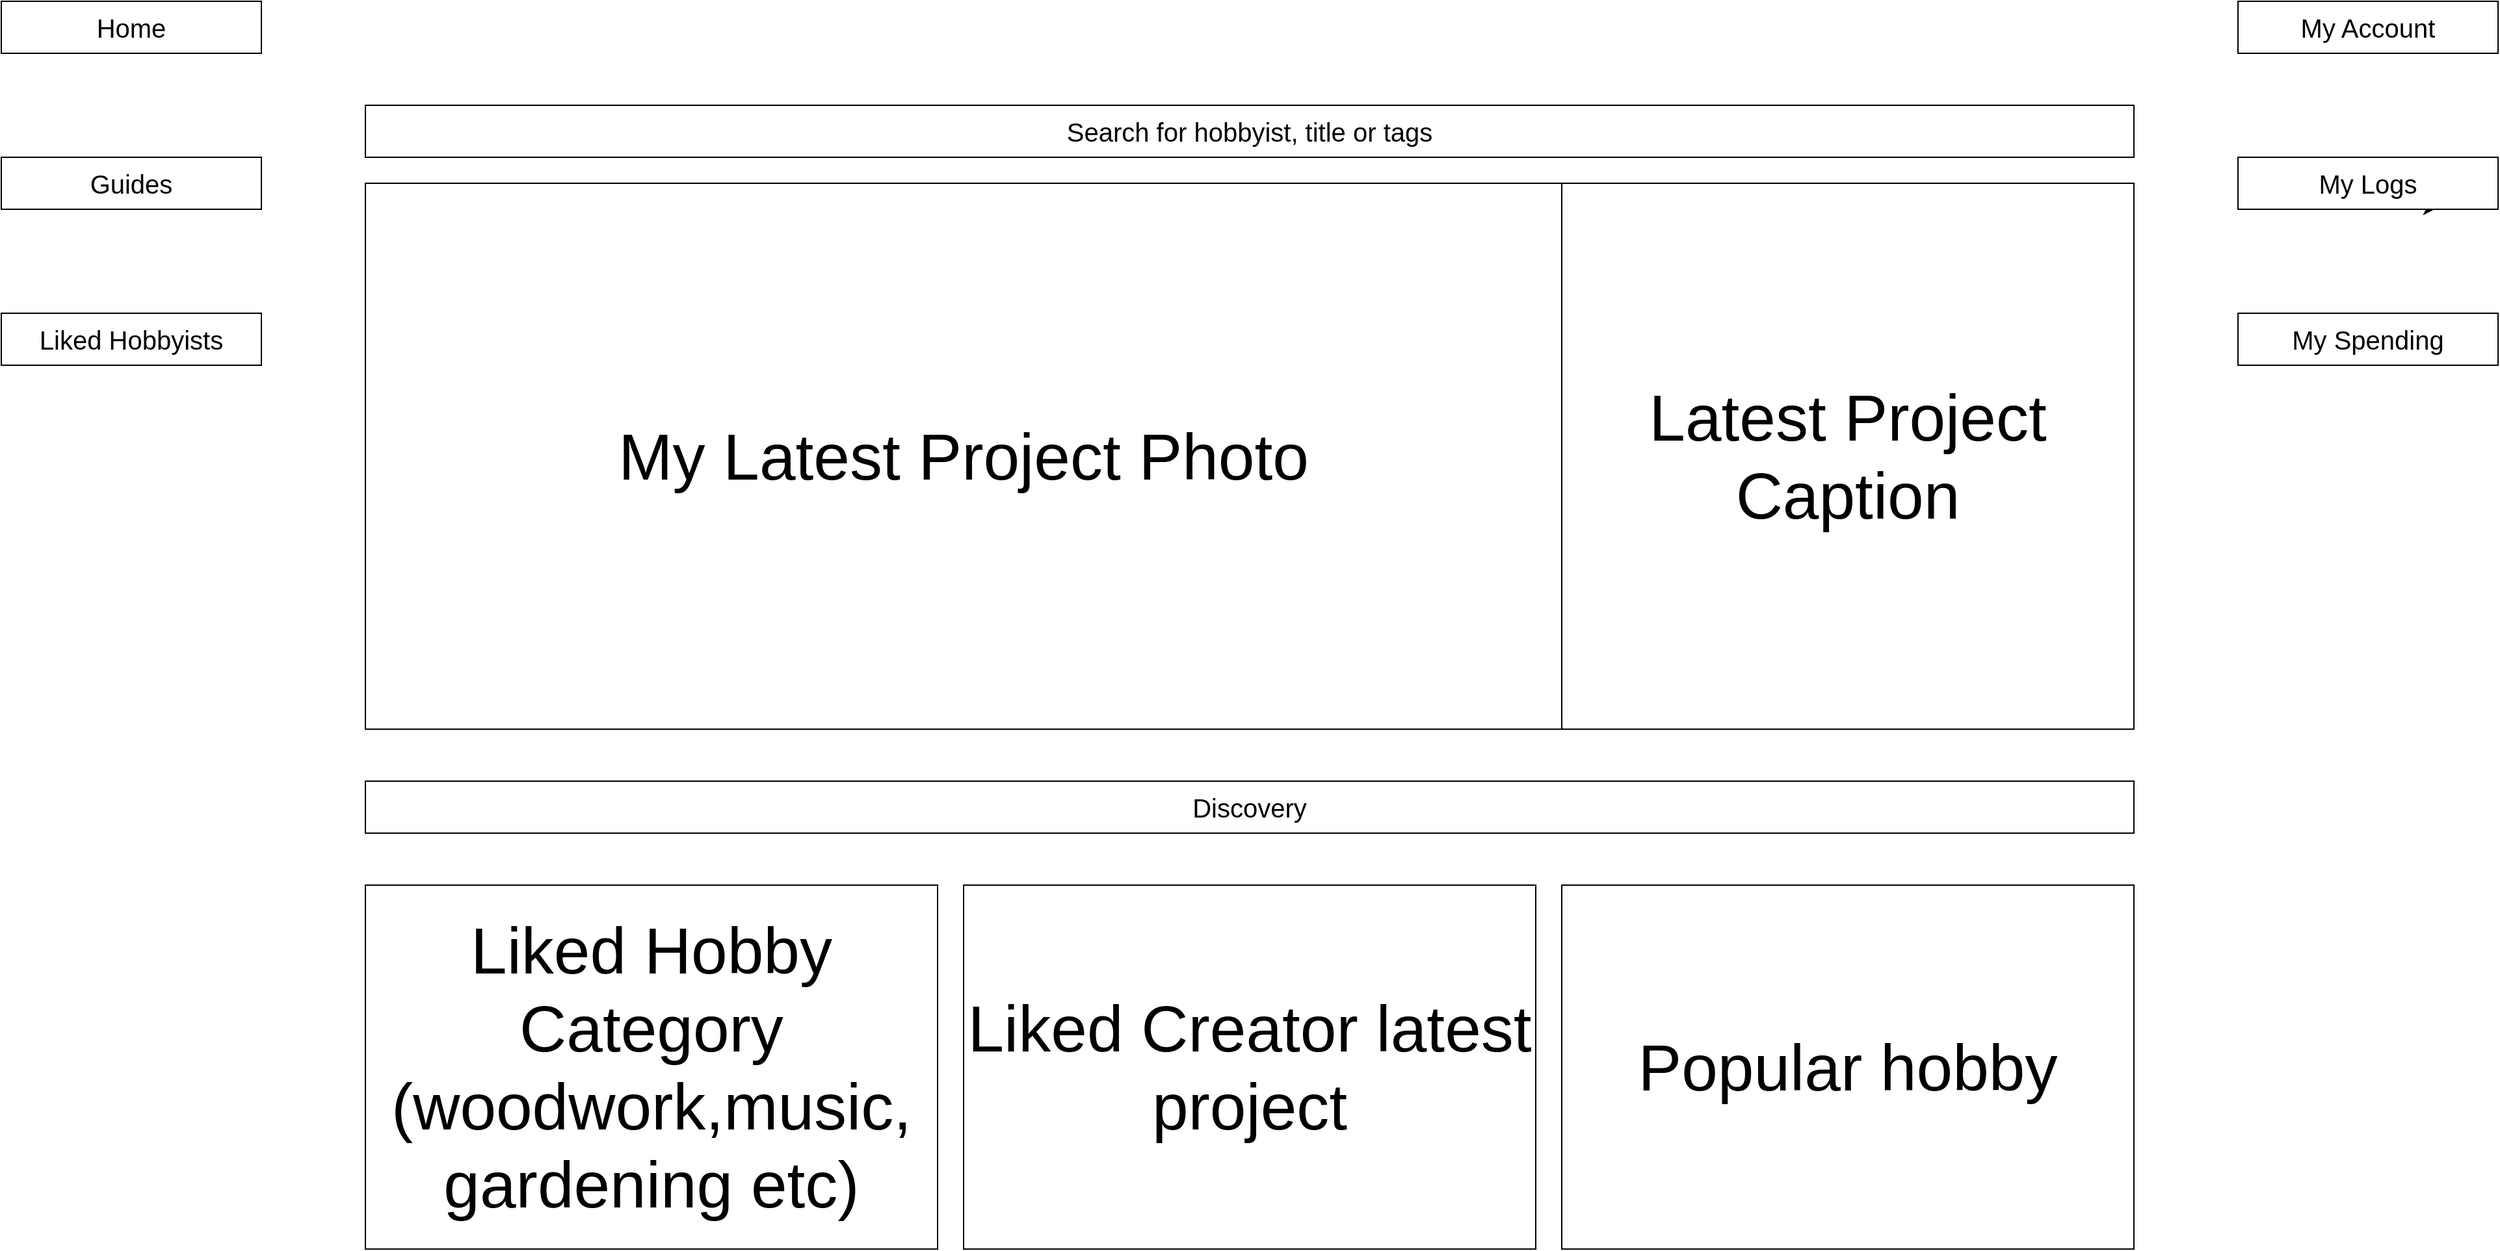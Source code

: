<mxfile version="24.7.8">
  <diagram name="Page-1" id="sbVSTHeEc8Khvn0jCTg0">
    <mxGraphModel dx="2333" dy="1176" grid="1" gridSize="10" guides="1" tooltips="1" connect="1" arrows="1" fold="1" page="1" pageScale="1" pageWidth="1920" pageHeight="1080" math="0" shadow="0">
      <root>
        <mxCell id="0" />
        <mxCell id="1" parent="0" />
        <mxCell id="GmCFZUTFq7YRnxrkvhaL-1" value="&lt;font style=&quot;font-size: 20px;&quot;&gt;Home&lt;/font&gt;" style="rounded=0;whiteSpace=wrap;html=1;" vertex="1" parent="1">
          <mxGeometry width="200" height="40" as="geometry" />
        </mxCell>
        <mxCell id="GmCFZUTFq7YRnxrkvhaL-2" value="&lt;font style=&quot;font-size: 20px;&quot;&gt;My Account&lt;/font&gt;" style="rounded=0;whiteSpace=wrap;html=1;" vertex="1" parent="1">
          <mxGeometry x="1720" width="200" height="40" as="geometry" />
        </mxCell>
        <mxCell id="GmCFZUTFq7YRnxrkvhaL-3" value="&lt;font style=&quot;font-size: 50px;&quot;&gt;My Latest Project Photo&lt;/font&gt;" style="rounded=0;whiteSpace=wrap;html=1;" vertex="1" parent="1">
          <mxGeometry x="280" y="140" width="920" height="420" as="geometry" />
        </mxCell>
        <mxCell id="GmCFZUTFq7YRnxrkvhaL-5" value="&lt;font style=&quot;font-size: 50px;&quot;&gt;Latest Project Caption&lt;/font&gt;" style="rounded=0;whiteSpace=wrap;html=1;" vertex="1" parent="1">
          <mxGeometry x="1200" y="140" width="440" height="420" as="geometry" />
        </mxCell>
        <mxCell id="GmCFZUTFq7YRnxrkvhaL-6" value="&lt;font style=&quot;font-size: 20px;&quot;&gt;Search for hobbyist, title or tags&lt;/font&gt;" style="rounded=0;whiteSpace=wrap;html=1;" vertex="1" parent="1">
          <mxGeometry x="280" y="80" width="1360" height="40" as="geometry" />
        </mxCell>
        <mxCell id="GmCFZUTFq7YRnxrkvhaL-15" style="edgeStyle=orthogonalEdgeStyle;rounded=0;orthogonalLoop=1;jettySize=auto;html=1;exitX=0.75;exitY=1;exitDx=0;exitDy=0;" edge="1" parent="1" source="GmCFZUTFq7YRnxrkvhaL-7">
          <mxGeometry relative="1" as="geometry">
            <mxPoint x="1871.429" y="160.0" as="targetPoint" />
          </mxGeometry>
        </mxCell>
        <mxCell id="GmCFZUTFq7YRnxrkvhaL-7" value="&lt;font style=&quot;font-size: 20px;&quot;&gt;My Logs&lt;/font&gt;" style="rounded=0;whiteSpace=wrap;html=1;" vertex="1" parent="1">
          <mxGeometry x="1720" y="120" width="200" height="40" as="geometry" />
        </mxCell>
        <mxCell id="GmCFZUTFq7YRnxrkvhaL-8" value="&lt;font style=&quot;font-size: 20px;&quot;&gt;My Spending&lt;/font&gt;" style="rounded=0;whiteSpace=wrap;html=1;" vertex="1" parent="1">
          <mxGeometry x="1720" y="240" width="200" height="40" as="geometry" />
        </mxCell>
        <mxCell id="GmCFZUTFq7YRnxrkvhaL-9" value="&lt;span style=&quot;font-size: 20px;&quot;&gt;Guides&lt;/span&gt;" style="rounded=0;whiteSpace=wrap;html=1;" vertex="1" parent="1">
          <mxGeometry y="120" width="200" height="40" as="geometry" />
        </mxCell>
        <mxCell id="GmCFZUTFq7YRnxrkvhaL-10" value="&lt;span style=&quot;font-size: 20px;&quot;&gt;Liked Hobbyists&lt;/span&gt;" style="rounded=0;whiteSpace=wrap;html=1;" vertex="1" parent="1">
          <mxGeometry y="240" width="200" height="40" as="geometry" />
        </mxCell>
        <mxCell id="GmCFZUTFq7YRnxrkvhaL-11" value="&lt;span style=&quot;font-size: 20px;&quot;&gt;Discovery&lt;/span&gt;" style="rounded=0;whiteSpace=wrap;html=1;" vertex="1" parent="1">
          <mxGeometry x="280" y="600" width="1360" height="40" as="geometry" />
        </mxCell>
        <mxCell id="GmCFZUTFq7YRnxrkvhaL-12" value="&lt;span style=&quot;font-size: 50px;&quot;&gt;Liked Hobby Category (woodwork,music, gardening etc)&lt;/span&gt;" style="rounded=0;whiteSpace=wrap;html=1;" vertex="1" parent="1">
          <mxGeometry x="280" y="680" width="440" height="280" as="geometry" />
        </mxCell>
        <mxCell id="GmCFZUTFq7YRnxrkvhaL-13" value="&lt;span style=&quot;font-size: 50px;&quot;&gt;Liked Creator latest project&lt;/span&gt;" style="rounded=0;whiteSpace=wrap;html=1;" vertex="1" parent="1">
          <mxGeometry x="740" y="680" width="440" height="280" as="geometry" />
        </mxCell>
        <mxCell id="GmCFZUTFq7YRnxrkvhaL-14" value="&lt;span style=&quot;font-size: 50px;&quot;&gt;Popular hobby&lt;/span&gt;" style="rounded=0;whiteSpace=wrap;html=1;" vertex="1" parent="1">
          <mxGeometry x="1200" y="680" width="440" height="280" as="geometry" />
        </mxCell>
      </root>
    </mxGraphModel>
  </diagram>
</mxfile>
